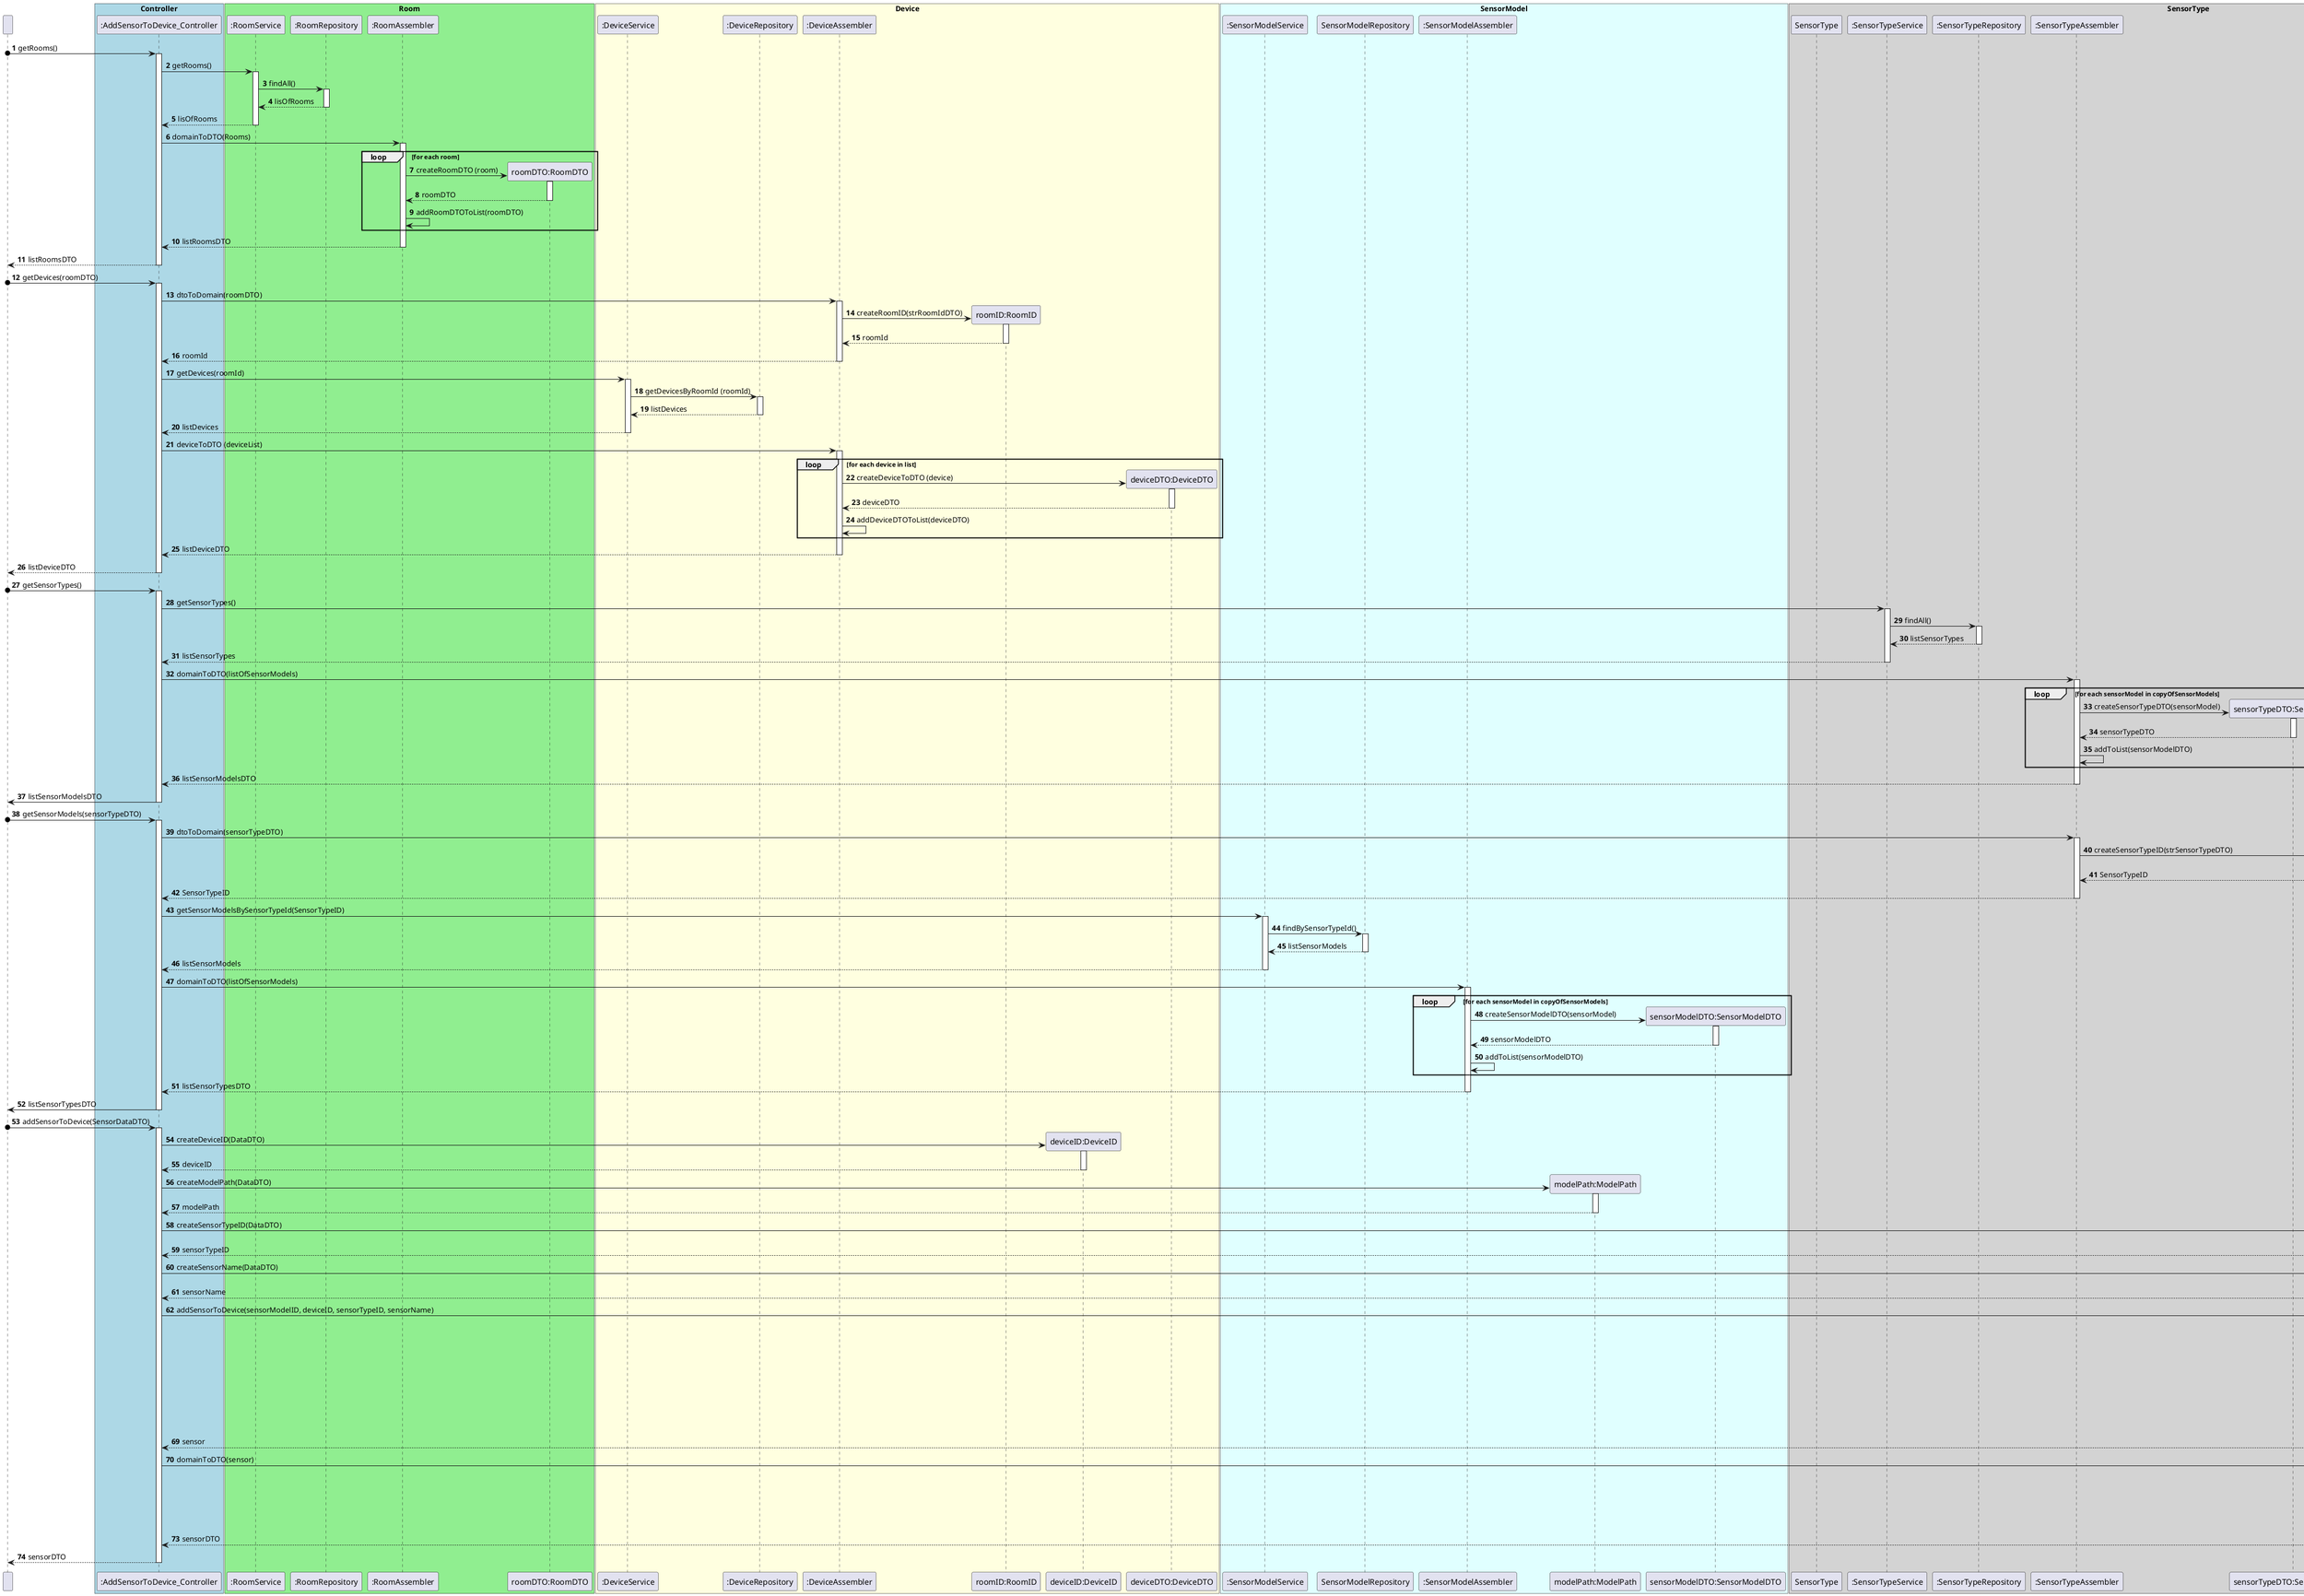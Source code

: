 @startuml
!pragma layout smetana

participant " " as User

box "Controller" #LightBlue
participant ":AddSensorToDevice_Controller" as AddSensorToDevice_Controller
end box

box "Room" #LightGreen
participant ":RoomService" as roomService

participant ":RoomRepository" as RoomRepository

participant ":RoomAssembler" as RoomAssembler

participant "roomDTO:RoomDTO" as RoomDTO
end box

box "Device" #LightYellow
participant ":DeviceService" as DeviceService

participant ":DeviceRepository" as DeviceRepository

participant ":DeviceAssembler" as DeviceAssembler

participant "roomID:RoomID" as RoomID

participant "deviceID:DeviceID" as DeviceID

participant "deviceDTO:DeviceDTO" as DeviceDTO
end box

box "SensorModel" #LightCyan
participant ":SensorModelService" as SensorModelService

participant "SensorModelRepository" as SensorModelRepository

participant ":SensorModelAssembler" as SensorModelAssembler

participant "modelPath:ModelPath" as modelPath

participant "sensorModelDTO:SensorModelDTO" as SensorModelDTO
end box


box "SensorType" #LightGray

participant "SensorType" as SensorType

participant ":SensorTypeService" as SensorTypeService

participant ":SensorTypeRepository" as SensorTypeRepository

participant ":SensorTypeAssembler" as SensorTypeAssembler

participant "sensorTypeDTO:SensorTypeDTO" as SensorTypeDTO

participant "sensorTypeID:SensorTypeID" as SensorTypeID

participant "sensorName:SensorName" as SensorName

end box

box "Sensor" #LightPink
participant ":SensorAssembler" as SensorAssembler

participant "sensorDTO:SensorDTO" as SensorDTO

participant ":SensorService" as SensorService

participant ":SensorFactory" as SensorFactory

participant "sensor:Sensor" as Sensor

participant ":SensorRepository" as SensorRepository
end box

autonumber

'----------------------------------------------------'

User o-> AddSensorToDevice_Controller: getRooms()

activate AddSensorToDevice_Controller

AddSensorToDevice_Controller -> roomService: getRooms()

activate roomService

roomService -> RoomRepository: findAll()

activate RoomRepository

RoomRepository --> roomService: lisOfRooms

deactivate RoomRepository

roomService --> AddSensorToDevice_Controller: lisOfRooms

deactivate roomService

AddSensorToDevice_Controller -> RoomAssembler: domainToDTO(Rooms)

activate RoomAssembler

loop for each room
    create RoomDTO
    RoomAssembler -> RoomDTO: createRoomDTO (room)
    activate RoomDTO
    RoomDTO --> RoomAssembler: roomDTO
    deactivate RoomDTO
    RoomAssembler -> RoomAssembler: addRoomDTOToList(roomDTO)
end

RoomAssembler --> AddSensorToDevice_Controller: listRoomsDTO

deactivate RoomAssembler

AddSensorToDevice_Controller --> User: listRoomsDTO

deactivate AddSensorToDevice_Controller

'----------------------------------------------------'

User o-> AddSensorToDevice_Controller: getDevices(roomDTO)

activate AddSensorToDevice_Controller


AddSensorToDevice_Controller -> DeviceAssembler : dtoToDomain(roomDTO)

activate DeviceAssembler

create RoomID

DeviceAssembler -> RoomID: createRoomID(strRoomIdDTO)

activate RoomID

RoomID --> DeviceAssembler: roomId

deactivate RoomID

DeviceAssembler --> AddSensorToDevice_Controller: roomId

deactivate DeviceAssembler

AddSensorToDevice_Controller -> DeviceService: getDevices(roomId)

activate DeviceService

DeviceService -> DeviceRepository: getDevicesByRoomId (roomId)

activate DeviceRepository

DeviceRepository --> DeviceService: listDevices

deactivate DeviceRepository

DeviceService --> AddSensorToDevice_Controller: listDevices

deactivate DeviceService

AddSensorToDevice_Controller  -> DeviceAssembler: deviceToDTO (deviceList)

activate DeviceAssembler

loop for each device in list
    create DeviceDTO
    DeviceAssembler -> DeviceDTO: createDeviceToDTO (device)
    activate DeviceDTO
    DeviceDTO --> DeviceAssembler: deviceDTO
    deactivate DeviceDTO
    DeviceAssembler -> DeviceAssembler: addDeviceDTOToList(deviceDTO)
end
DeviceAssembler --> AddSensorToDevice_Controller: listDeviceDTO

deactivate DeviceAssembler

deactivate DeviceService

AddSensorToDevice_Controller --> User : listDeviceDTO

deactivate AddSensorToDevice_Controller



'----------------------------------------------------'

User o-> AddSensorToDevice_Controller: getSensorTypes()

activate AddSensorToDevice_Controller

AddSensorToDevice_Controller -> SensorTypeService: getSensorTypes()

activate SensorTypeService

SensorTypeService -> SensorTypeRepository: findAll()

activate SensorTypeRepository

SensorTypeRepository --> SensorTypeService: listSensorTypes

deactivate SensorTypeRepository

SensorTypeService --> AddSensorToDevice_Controller: listSensorTypes

deactivate SensorTypeService

AddSensorToDevice_Controller -> SensorTypeAssembler: domainToDTO(listOfSensorModels)

activate SensorTypeAssembler

loop for each sensorModel in copyOfSensorModels
create SensorTypeDTO
SensorTypeAssembler -> SensorTypeDTO: createSensorTypeDTO(sensorModel)
activate SensorTypeDTO
SensorTypeDTO --> SensorTypeAssembler: sensorTypeDTO
deactivate SensorTypeDTO
SensorTypeAssembler -> SensorTypeAssembler: addToList(sensorModelDTO)
end

SensorTypeAssembler --> AddSensorToDevice_Controller: listSensorModelsDTO

deactivate SensorTypeAssembler

AddSensorToDevice_Controller -> User: listSensorModelsDTO

deactivate AddSensorToDevice_Controller

'----------------------------------------------------'

User o-> AddSensorToDevice_Controller: getSensorModels(sensorTypeDTO)

activate AddSensorToDevice_Controller

AddSensorToDevice_Controller -> SensorTypeAssembler : dtoToDomain(sensorTypeDTO)

activate SensorTypeAssembler

create SensorTypeID

SensorTypeAssembler -> SensorTypeID: createSensorTypeID(strSensorTypeDTO)

activate SensorTypeID

SensorTypeID --> SensorTypeAssembler: SensorTypeID

deactivate SensorTypeID

SensorTypeAssembler --> AddSensorToDevice_Controller: SensorTypeID

deactivate SensorTypeAssembler


AddSensorToDevice_Controller -> SensorModelService: getSensorModelsBySensorTypeId(SensorTypeID)

activate SensorModelService

SensorModelService -> SensorModelRepository: findBySensorTypeId()

activate SensorModelRepository

SensorModelRepository --> SensorModelService: listSensorModels

deactivate SensorModelRepository

SensorModelService --> AddSensorToDevice_Controller: listSensorModels

deactivate SensorModelService

AddSensorToDevice_Controller -> SensorModelAssembler: domainToDTO(listOfSensorModels)

activate SensorModelAssembler

loop for each sensorModel in copyOfSensorModels
create SensorModelDTO
SensorModelAssembler -> SensorModelDTO: createSensorModelDTO(sensorModel)
activate SensorModelDTO
SensorModelDTO --> SensorModelAssembler: sensorModelDTO
deactivate SensorModelDTO
SensorModelAssembler -> SensorModelAssembler: addToList(sensorModelDTO)
end

SensorModelAssembler --> AddSensorToDevice_Controller: listSensorTypesDTO

deactivate SensorModelAssembler

AddSensorToDevice_Controller -> User: listSensorTypesDTO

deactivate AddSensorToDevice_Controller

'----------------------------------------------------'

User o-> AddSensorToDevice_Controller: addSensorToDevice(SensorDataDTO)

activate AddSensorToDevice_Controller

create DeviceID

AddSensorToDevice_Controller -> DeviceID: createDeviceID(DataDTO)

activate DeviceID

DeviceID --> AddSensorToDevice_Controller: deviceID

deactivate DeviceID

create modelPath

AddSensorToDevice_Controller -> modelPath: createModelPath(DataDTO)

activate modelPath

modelPath --> AddSensorToDevice_Controller: modelPath

deactivate modelPath

create SensorTypeID

AddSensorToDevice_Controller -> SensorTypeID: createSensorTypeID(DataDTO)

activate SensorTypeID

SensorTypeID --> AddSensorToDevice_Controller: sensorTypeID

deactivate SensorTypeID

create SensorName

AddSensorToDevice_Controller -> SensorName: createSensorName(DataDTO)

activate SensorName

SensorName --> AddSensorToDevice_Controller: sensorName

deactivate SensorName

AddSensorToDevice_Controller -> SensorService: addSensorToDevice(sensorModelID, deviceID, sensorTypeID, sensorName)

activate SensorService

SensorService -> SensorFactory: addSensor(sensorModelID, deviceID, sensorTypeID, sensorName)

activate SensorFactory

create Sensor
SensorFactory --> Sensor: create(sensorModelID, deviceID, sensorTypeID, sensorName)
activate Sensor

Sensor --> SensorFactory: sensor

deactivate Sensor

SensorFactory --> SensorService: sensor

deactivate SensorFactory

SensorService --> SensorRepository: saveSensor(sensor)

activate SensorRepository

SensorRepository --> SensorService: sensor

deactivate SensorRepository

SensorService --> AddSensorToDevice_Controller: sensor

deactivate SensorService

AddSensorToDevice_Controller -> SensorAssembler: domainToDTO(sensor)

activate SensorAssembler

loop for each Sensor
create SensorDTO
SensorAssembler -> SensorDTO: createSensorDTO(sensor)
activate SensorDTO
SensorDTO --> SensorAssembler: sensorDTO
deactivate SensorDTO
end

SensorAssembler --> AddSensorToDevice_Controller : sensorDTO

deactivate SensorAssembler

AddSensorToDevice_Controller --> User: sensorDTO

deactivate AddSensorToDevice_Controller

@enduml